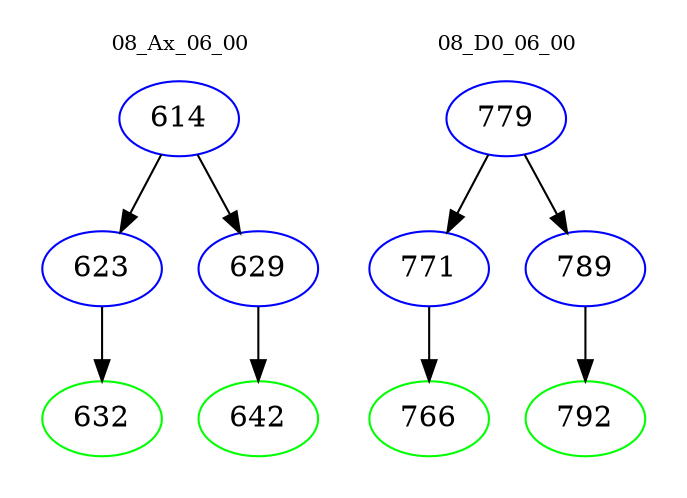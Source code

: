 digraph{
subgraph cluster_0 {
color = white
label = "08_Ax_06_00";
fontsize=10;
T0_614 [label="614", color="blue"]
T0_614 -> T0_623 [color="black"]
T0_623 [label="623", color="blue"]
T0_623 -> T0_632 [color="black"]
T0_632 [label="632", color="green"]
T0_614 -> T0_629 [color="black"]
T0_629 [label="629", color="blue"]
T0_629 -> T0_642 [color="black"]
T0_642 [label="642", color="green"]
}
subgraph cluster_1 {
color = white
label = "08_D0_06_00";
fontsize=10;
T1_779 [label="779", color="blue"]
T1_779 -> T1_771 [color="black"]
T1_771 [label="771", color="blue"]
T1_771 -> T1_766 [color="black"]
T1_766 [label="766", color="green"]
T1_779 -> T1_789 [color="black"]
T1_789 [label="789", color="blue"]
T1_789 -> T1_792 [color="black"]
T1_792 [label="792", color="green"]
}
}
